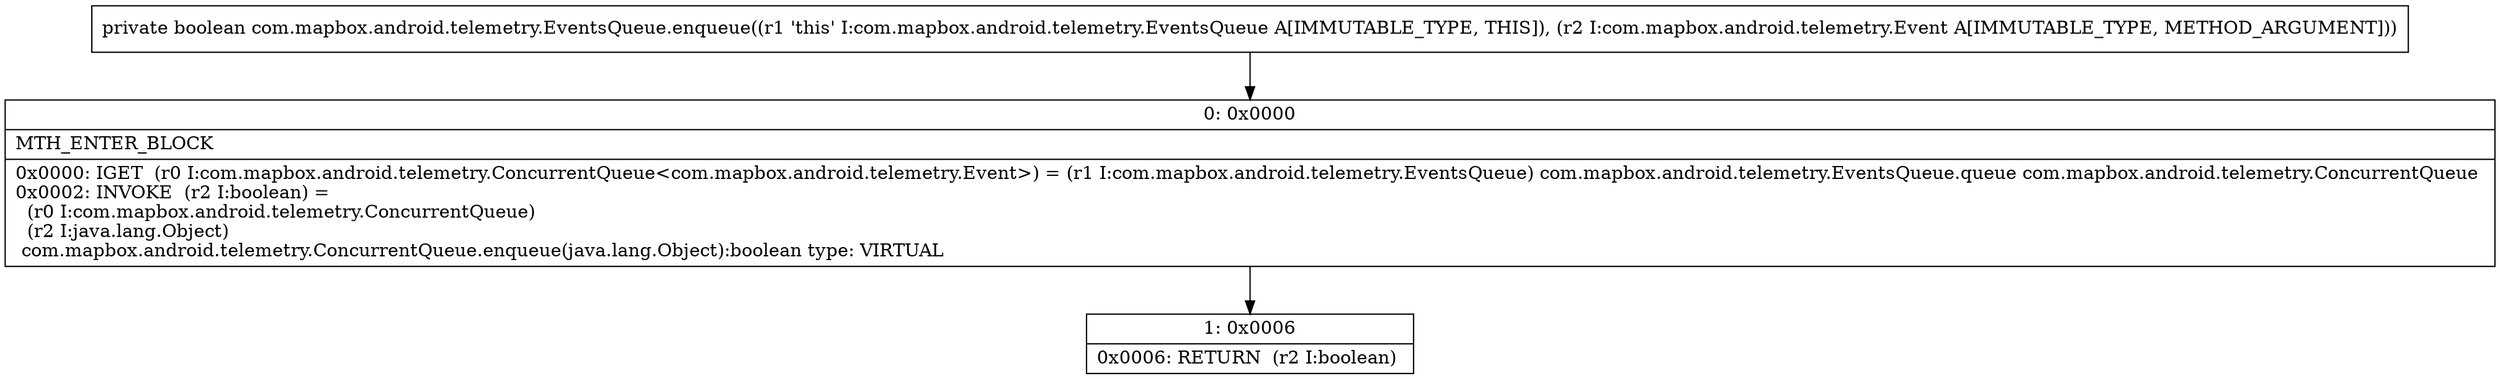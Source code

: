 digraph "CFG forcom.mapbox.android.telemetry.EventsQueue.enqueue(Lcom\/mapbox\/android\/telemetry\/Event;)Z" {
Node_0 [shape=record,label="{0\:\ 0x0000|MTH_ENTER_BLOCK\l|0x0000: IGET  (r0 I:com.mapbox.android.telemetry.ConcurrentQueue\<com.mapbox.android.telemetry.Event\>) = (r1 I:com.mapbox.android.telemetry.EventsQueue) com.mapbox.android.telemetry.EventsQueue.queue com.mapbox.android.telemetry.ConcurrentQueue \l0x0002: INVOKE  (r2 I:boolean) = \l  (r0 I:com.mapbox.android.telemetry.ConcurrentQueue)\l  (r2 I:java.lang.Object)\l com.mapbox.android.telemetry.ConcurrentQueue.enqueue(java.lang.Object):boolean type: VIRTUAL \l}"];
Node_1 [shape=record,label="{1\:\ 0x0006|0x0006: RETURN  (r2 I:boolean) \l}"];
MethodNode[shape=record,label="{private boolean com.mapbox.android.telemetry.EventsQueue.enqueue((r1 'this' I:com.mapbox.android.telemetry.EventsQueue A[IMMUTABLE_TYPE, THIS]), (r2 I:com.mapbox.android.telemetry.Event A[IMMUTABLE_TYPE, METHOD_ARGUMENT])) }"];
MethodNode -> Node_0;
Node_0 -> Node_1;
}

